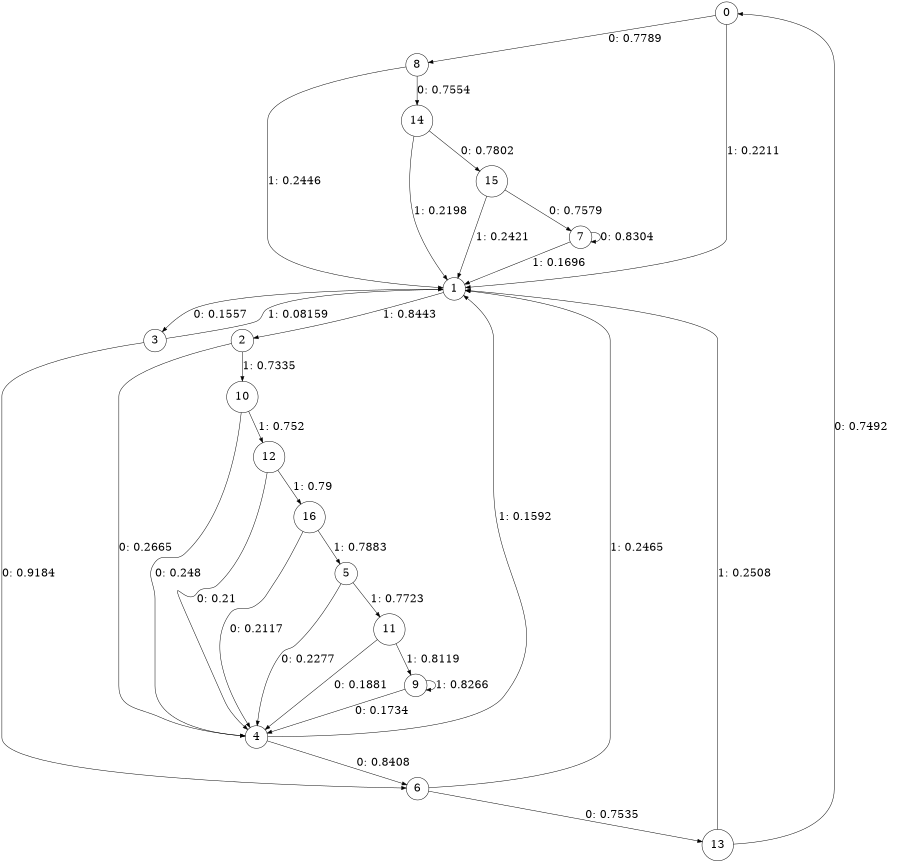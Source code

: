 digraph "ch11randomL8" {
size = "6,8.5";
ratio = "fill";
node [shape = circle];
node [fontsize = 24];
edge [fontsize = 24];
0 -> 8 [label = "0: 0.7789   "];
0 -> 1 [label = "1: 0.2211   "];
1 -> 3 [label = "0: 0.1557   "];
1 -> 2 [label = "1: 0.8443   "];
2 -> 4 [label = "0: 0.2665   "];
2 -> 10 [label = "1: 0.7335   "];
3 -> 6 [label = "0: 0.9184   "];
3 -> 1 [label = "1: 0.08159  "];
4 -> 6 [label = "0: 0.8408   "];
4 -> 1 [label = "1: 0.1592   "];
5 -> 4 [label = "0: 0.2277   "];
5 -> 11 [label = "1: 0.7723   "];
6 -> 13 [label = "0: 0.7535   "];
6 -> 1 [label = "1: 0.2465   "];
7 -> 7 [label = "0: 0.8304   "];
7 -> 1 [label = "1: 0.1696   "];
8 -> 14 [label = "0: 0.7554   "];
8 -> 1 [label = "1: 0.2446   "];
9 -> 4 [label = "0: 0.1734   "];
9 -> 9 [label = "1: 0.8266   "];
10 -> 4 [label = "0: 0.248    "];
10 -> 12 [label = "1: 0.752    "];
11 -> 4 [label = "0: 0.1881   "];
11 -> 9 [label = "1: 0.8119   "];
12 -> 4 [label = "0: 0.21     "];
12 -> 16 [label = "1: 0.79     "];
13 -> 0 [label = "0: 0.7492   "];
13 -> 1 [label = "1: 0.2508   "];
14 -> 15 [label = "0: 0.7802   "];
14 -> 1 [label = "1: 0.2198   "];
15 -> 7 [label = "0: 0.7579   "];
15 -> 1 [label = "1: 0.2421   "];
16 -> 4 [label = "0: 0.2117   "];
16 -> 5 [label = "1: 0.7883   "];
}